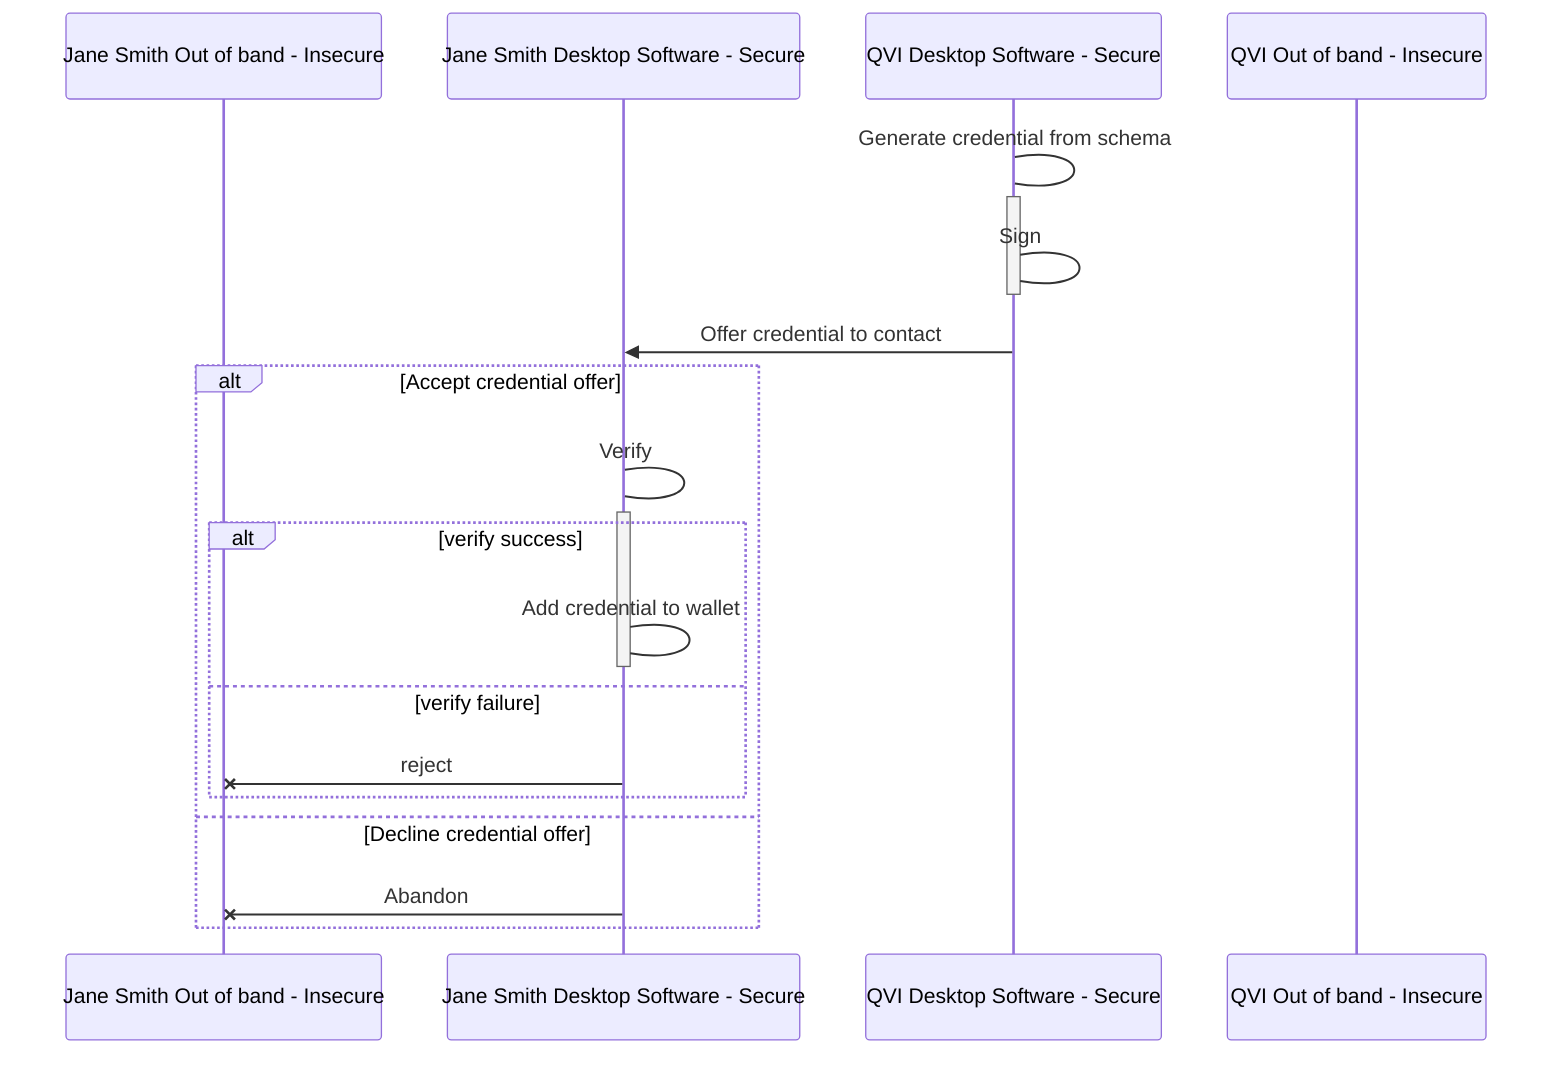 sequenceDiagram %% Credential Issuance
    %% participants
    participant JSI as Jane Smith Out of band - Insecure
    participant JSS as Jane Smith Desktop Software - Secure
    participant QDS as QVI Desktop Software - Secure
    participant QOB as QVI Out of band - Insecure
    
    QDS->+QDS: Generate credential from schema
    QDS->-QDS: Sign
    QDS->>JSS: Offer credential to contact

    Alt Accept credential offer
        JSS->+JSS: Verify
        Alt verify success
            JSS->-JSS: Add credential to wallet
        else verify failure
            JSS-XJSI: reject
        end
    else Decline credential offer
        JSS-XJSI: Abandon
    end